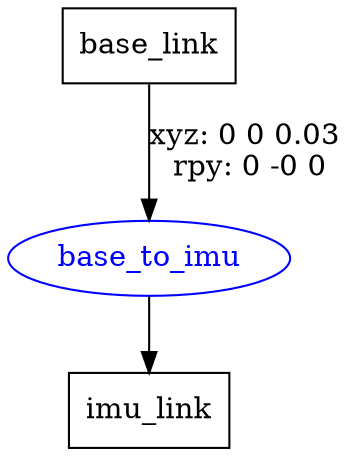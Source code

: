 digraph G {
node [shape=box];
"base_link" [label="base_link"];
"imu_link" [label="imu_link"];
node [shape=ellipse, color=blue, fontcolor=blue];
"base_link" -> "base_to_imu" [label="xyz: 0 0 0.03 \nrpy: 0 -0 0"]
"base_to_imu" -> "imu_link"
}
